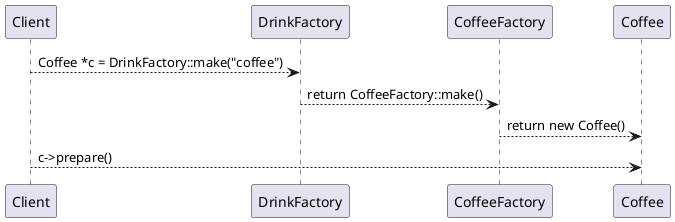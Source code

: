 
@startuml

Client --> DrinkFactory : Coffee *c = DrinkFactory::make("coffee")

DrinkFactory --> CoffeeFactory : return CoffeeFactory::make()

CoffeeFactory --> Coffee : return new Coffee()

Client --> Coffee : c->prepare()

@enduml
